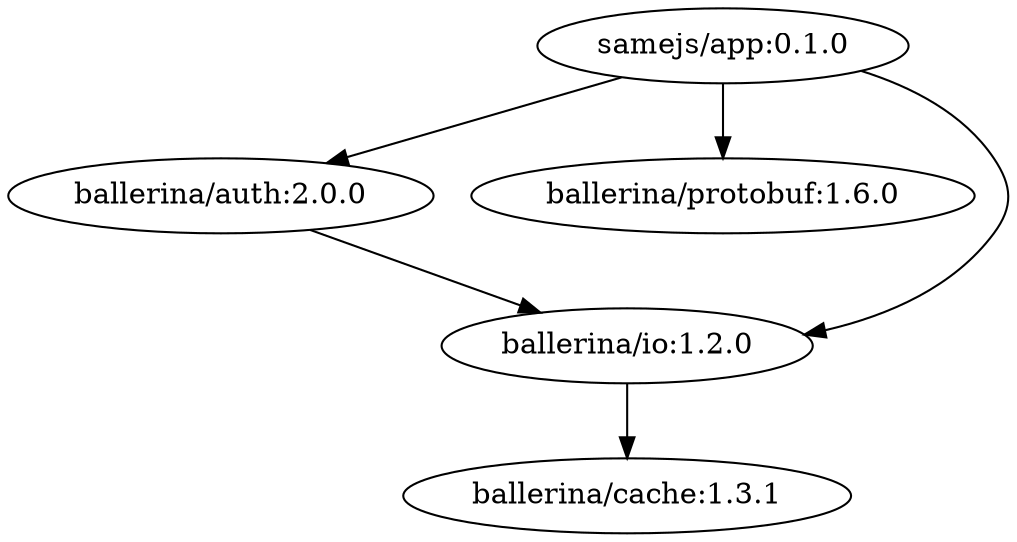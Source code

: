 digraph "example1" {
    "samejs/app:0.1.0" -> "ballerina/auth:2.0.0"
    "samejs/app:0.1.0" -> "ballerina/protobuf:1.6.0"
    "samejs/app:0.1.0" -> "ballerina/io:1.2.0"
    "ballerina/auth:2.0.0" -> "ballerina/io:1.2.0"
    "ballerina/io:1.2.0" -> "ballerina/cache:1.3.1"
}

